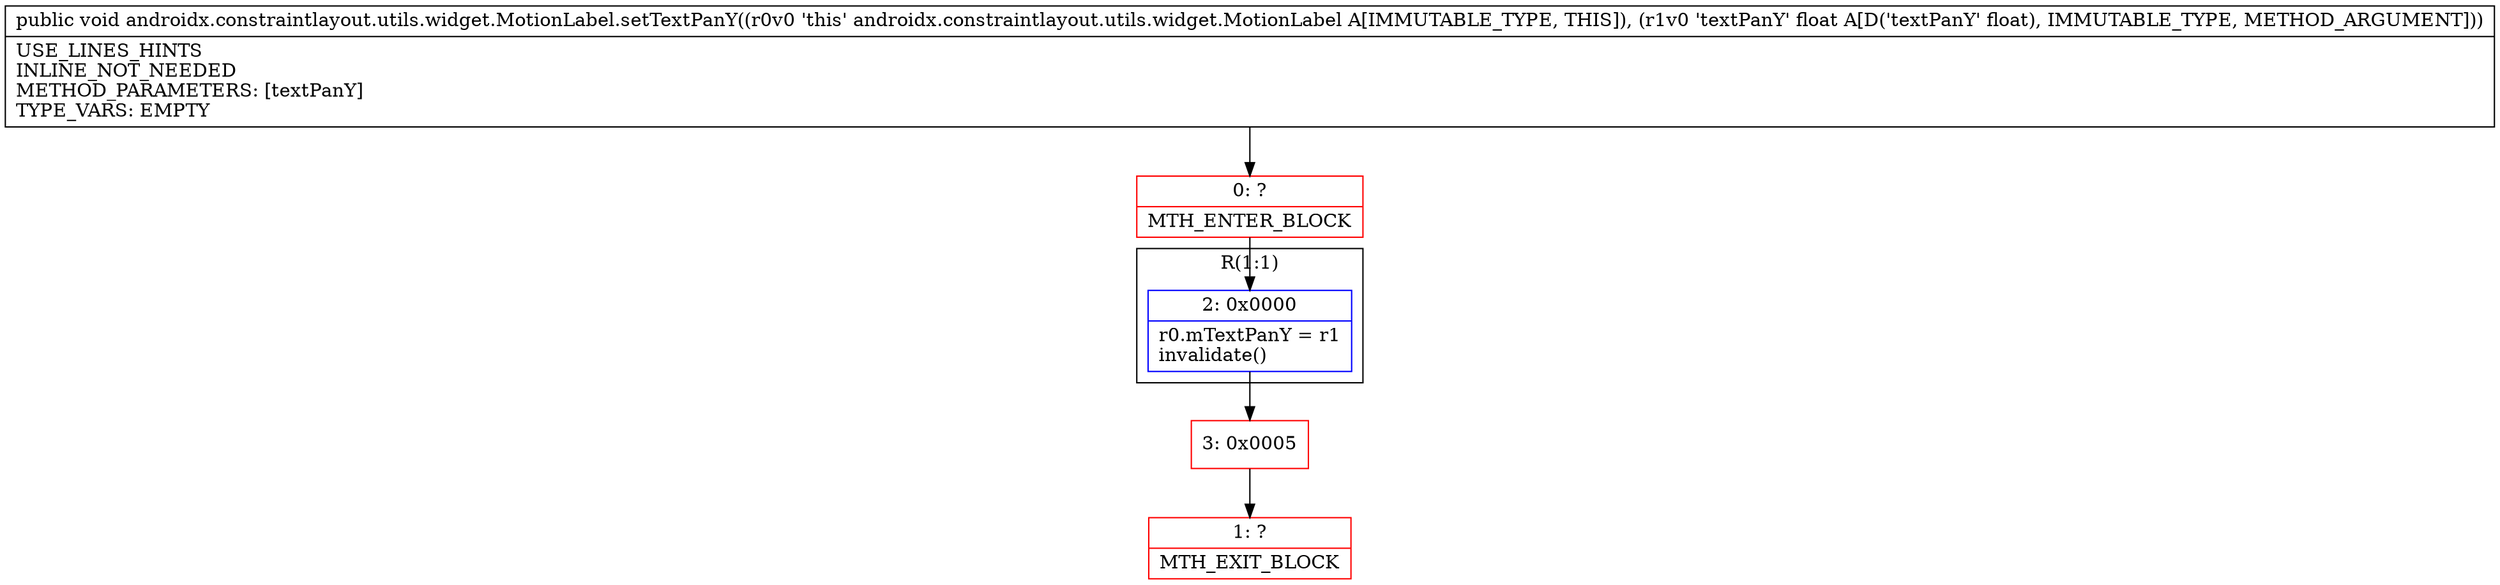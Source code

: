 digraph "CFG forandroidx.constraintlayout.utils.widget.MotionLabel.setTextPanY(F)V" {
subgraph cluster_Region_337954052 {
label = "R(1:1)";
node [shape=record,color=blue];
Node_2 [shape=record,label="{2\:\ 0x0000|r0.mTextPanY = r1\linvalidate()\l}"];
}
Node_0 [shape=record,color=red,label="{0\:\ ?|MTH_ENTER_BLOCK\l}"];
Node_3 [shape=record,color=red,label="{3\:\ 0x0005}"];
Node_1 [shape=record,color=red,label="{1\:\ ?|MTH_EXIT_BLOCK\l}"];
MethodNode[shape=record,label="{public void androidx.constraintlayout.utils.widget.MotionLabel.setTextPanY((r0v0 'this' androidx.constraintlayout.utils.widget.MotionLabel A[IMMUTABLE_TYPE, THIS]), (r1v0 'textPanY' float A[D('textPanY' float), IMMUTABLE_TYPE, METHOD_ARGUMENT]))  | USE_LINES_HINTS\lINLINE_NOT_NEEDED\lMETHOD_PARAMETERS: [textPanY]\lTYPE_VARS: EMPTY\l}"];
MethodNode -> Node_0;Node_2 -> Node_3;
Node_0 -> Node_2;
Node_3 -> Node_1;
}


